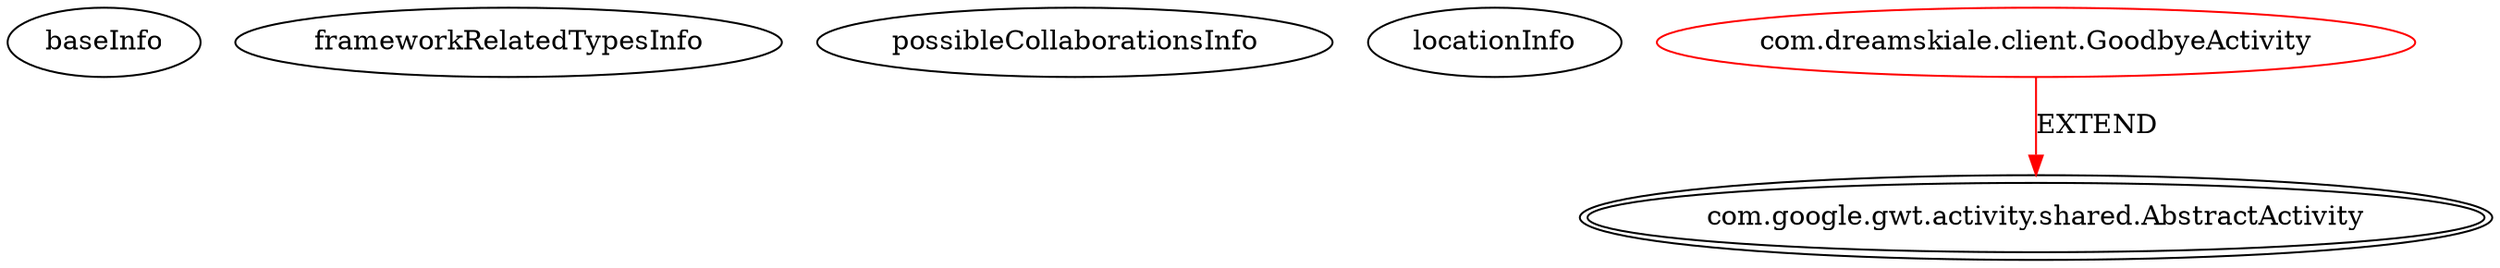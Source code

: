 digraph {
baseInfo[graphId=1012,category="extension_graph",isAnonymous=false,possibleRelation=false]
frameworkRelatedTypesInfo[0="com.google.gwt.activity.shared.AbstractActivity"]
possibleCollaborationsInfo[]
locationInfo[projectName="carlos-aguayo-html5gwthistory",filePath="/carlos-aguayo-html5gwthistory/html5gwthistory-master/src/com/dreamskiale/client/GoodbyeActivity.java",contextSignature="GoodbyeActivity",graphId="1012"]
0[label="com.dreamskiale.client.GoodbyeActivity",vertexType="ROOT_CLIENT_CLASS_DECLARATION",isFrameworkType=false,color=red]
1[label="com.google.gwt.activity.shared.AbstractActivity",vertexType="FRAMEWORK_CLASS_TYPE",isFrameworkType=true,peripheries=2]
0->1[label="EXTEND",color=red]
}
